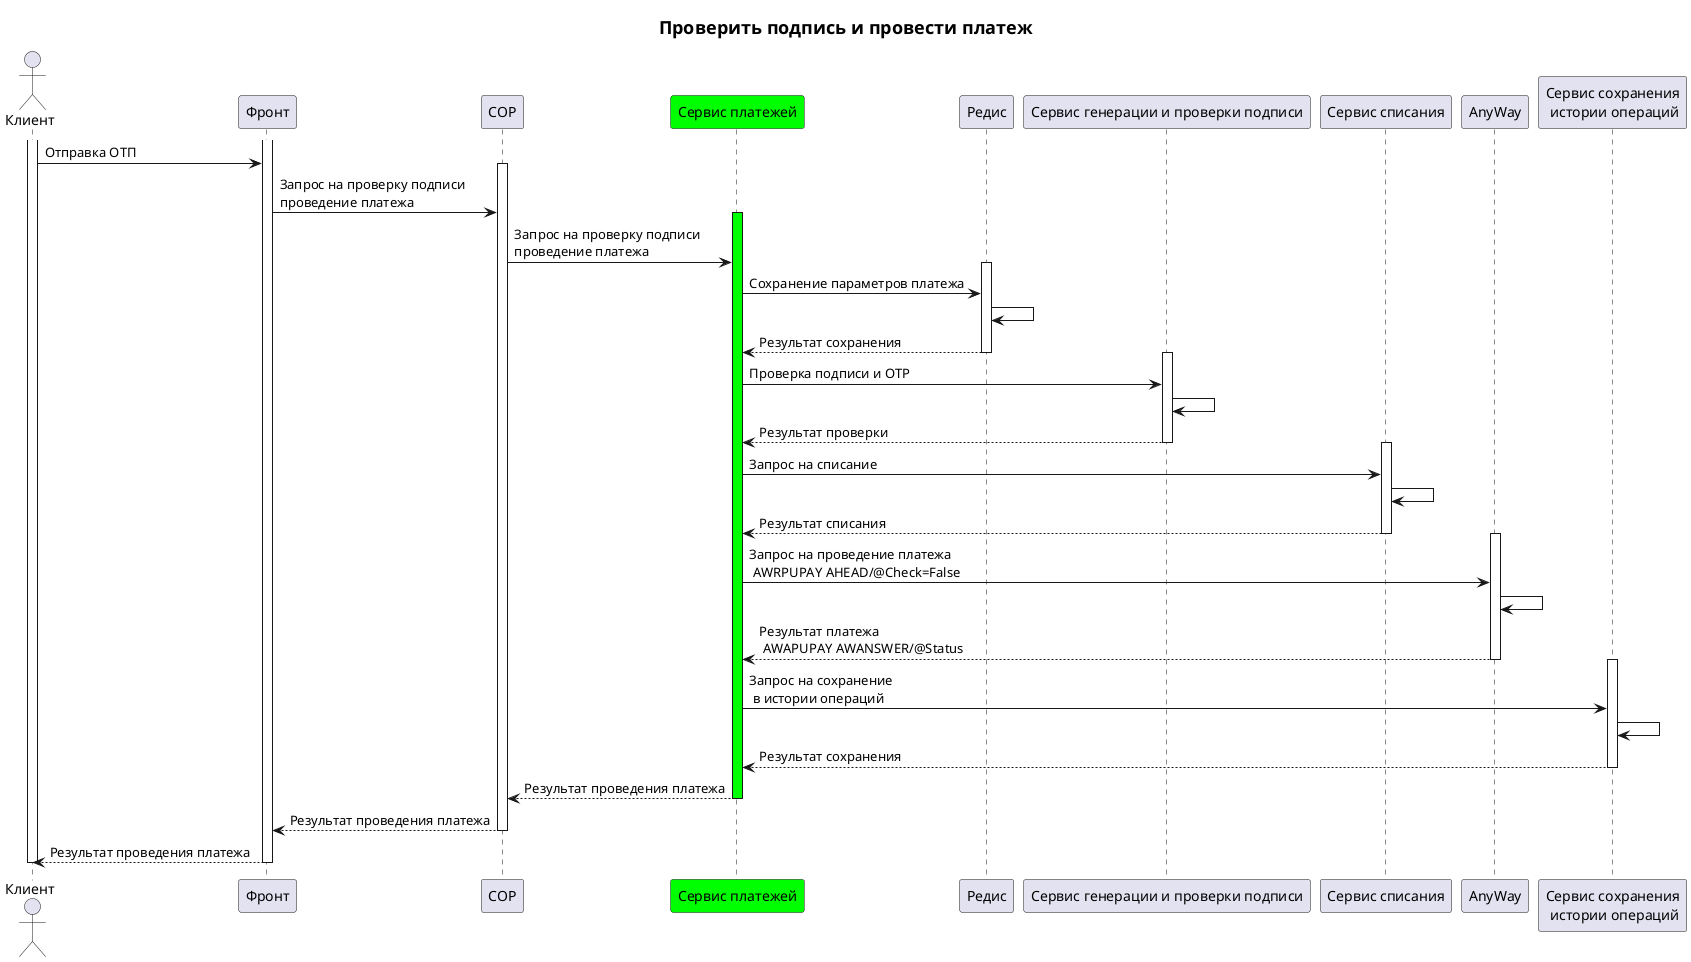 @startuml
title = Проверить подпись и провести платеж
actor "Клиент"              as Item1  order 10 
participant "Фронт"              as Item2  order 20 
participant "СОР"              as Item3  order 30 
participant "Сервис платежей"              as Item4  order 40 #00FF00
participant "Редис"              as Item5  order 50 
participant "Сервис генерации и проверки подписи"              as Item6  order 60 
participant "Сервис списания"              as Item7  order 70 
participant "AnyWay"              as Item8  order 80 
participant "Сервис сохранения\n истории операций"              as Item9  order 90 
  activate Item1 
  activate Item2 
  Item1 -> Item2 : Отправка ОТП
  activate Item3 
  Item2 -> Item3 : Запрос на проверку подписи\nпроведение платежа
  activate Item4 #00FF00
  Item3 -> Item4 : Запрос на проверку подписи\nпроведение платежа
  activate Item5 
  Item4 -> Item5 : Сохранение параметров платежа
  Item5 -> Item5
  Item5 --> Item4 : Результат сохранения
  deactivate Item5
  activate Item6 
  Item4 -> Item6 : Проверка подписи и OTP
  Item6 -> Item6
  Item6 --> Item4 : Результат проверки
  deactivate Item6
  activate Item7 
  Item4 -> Item7 : Запрос на списание
  Item7 -> Item7
  Item7 --> Item4 : Результат списания
  deactivate Item7
  activate Item8 
  Item4 -> Item8 : Запрос на проведение платежа\n AWRPUPAY AHEAD/@Check=False
  Item8 -> Item8
  Item8 --> Item4 : Результат платежа\n AWAPUPAY AWANSWER/@Status
  deactivate Item8
  activate Item9 
  Item4 -> Item9 : Запрос на сохранение\n в истории операций 
  Item9 -> Item9
  Item9 --> Item4 : Результат сохранения
  deactivate Item9
  Item4 --> Item3 : Результат проведения платежа
  deactivate Item4
  Item3 --> Item2 : Результат проведения платежа
  deactivate Item3
  Item2 --> Item1 : Результат проведения платежа
  deactivate Item2
  deactivate Item1
@enduml

